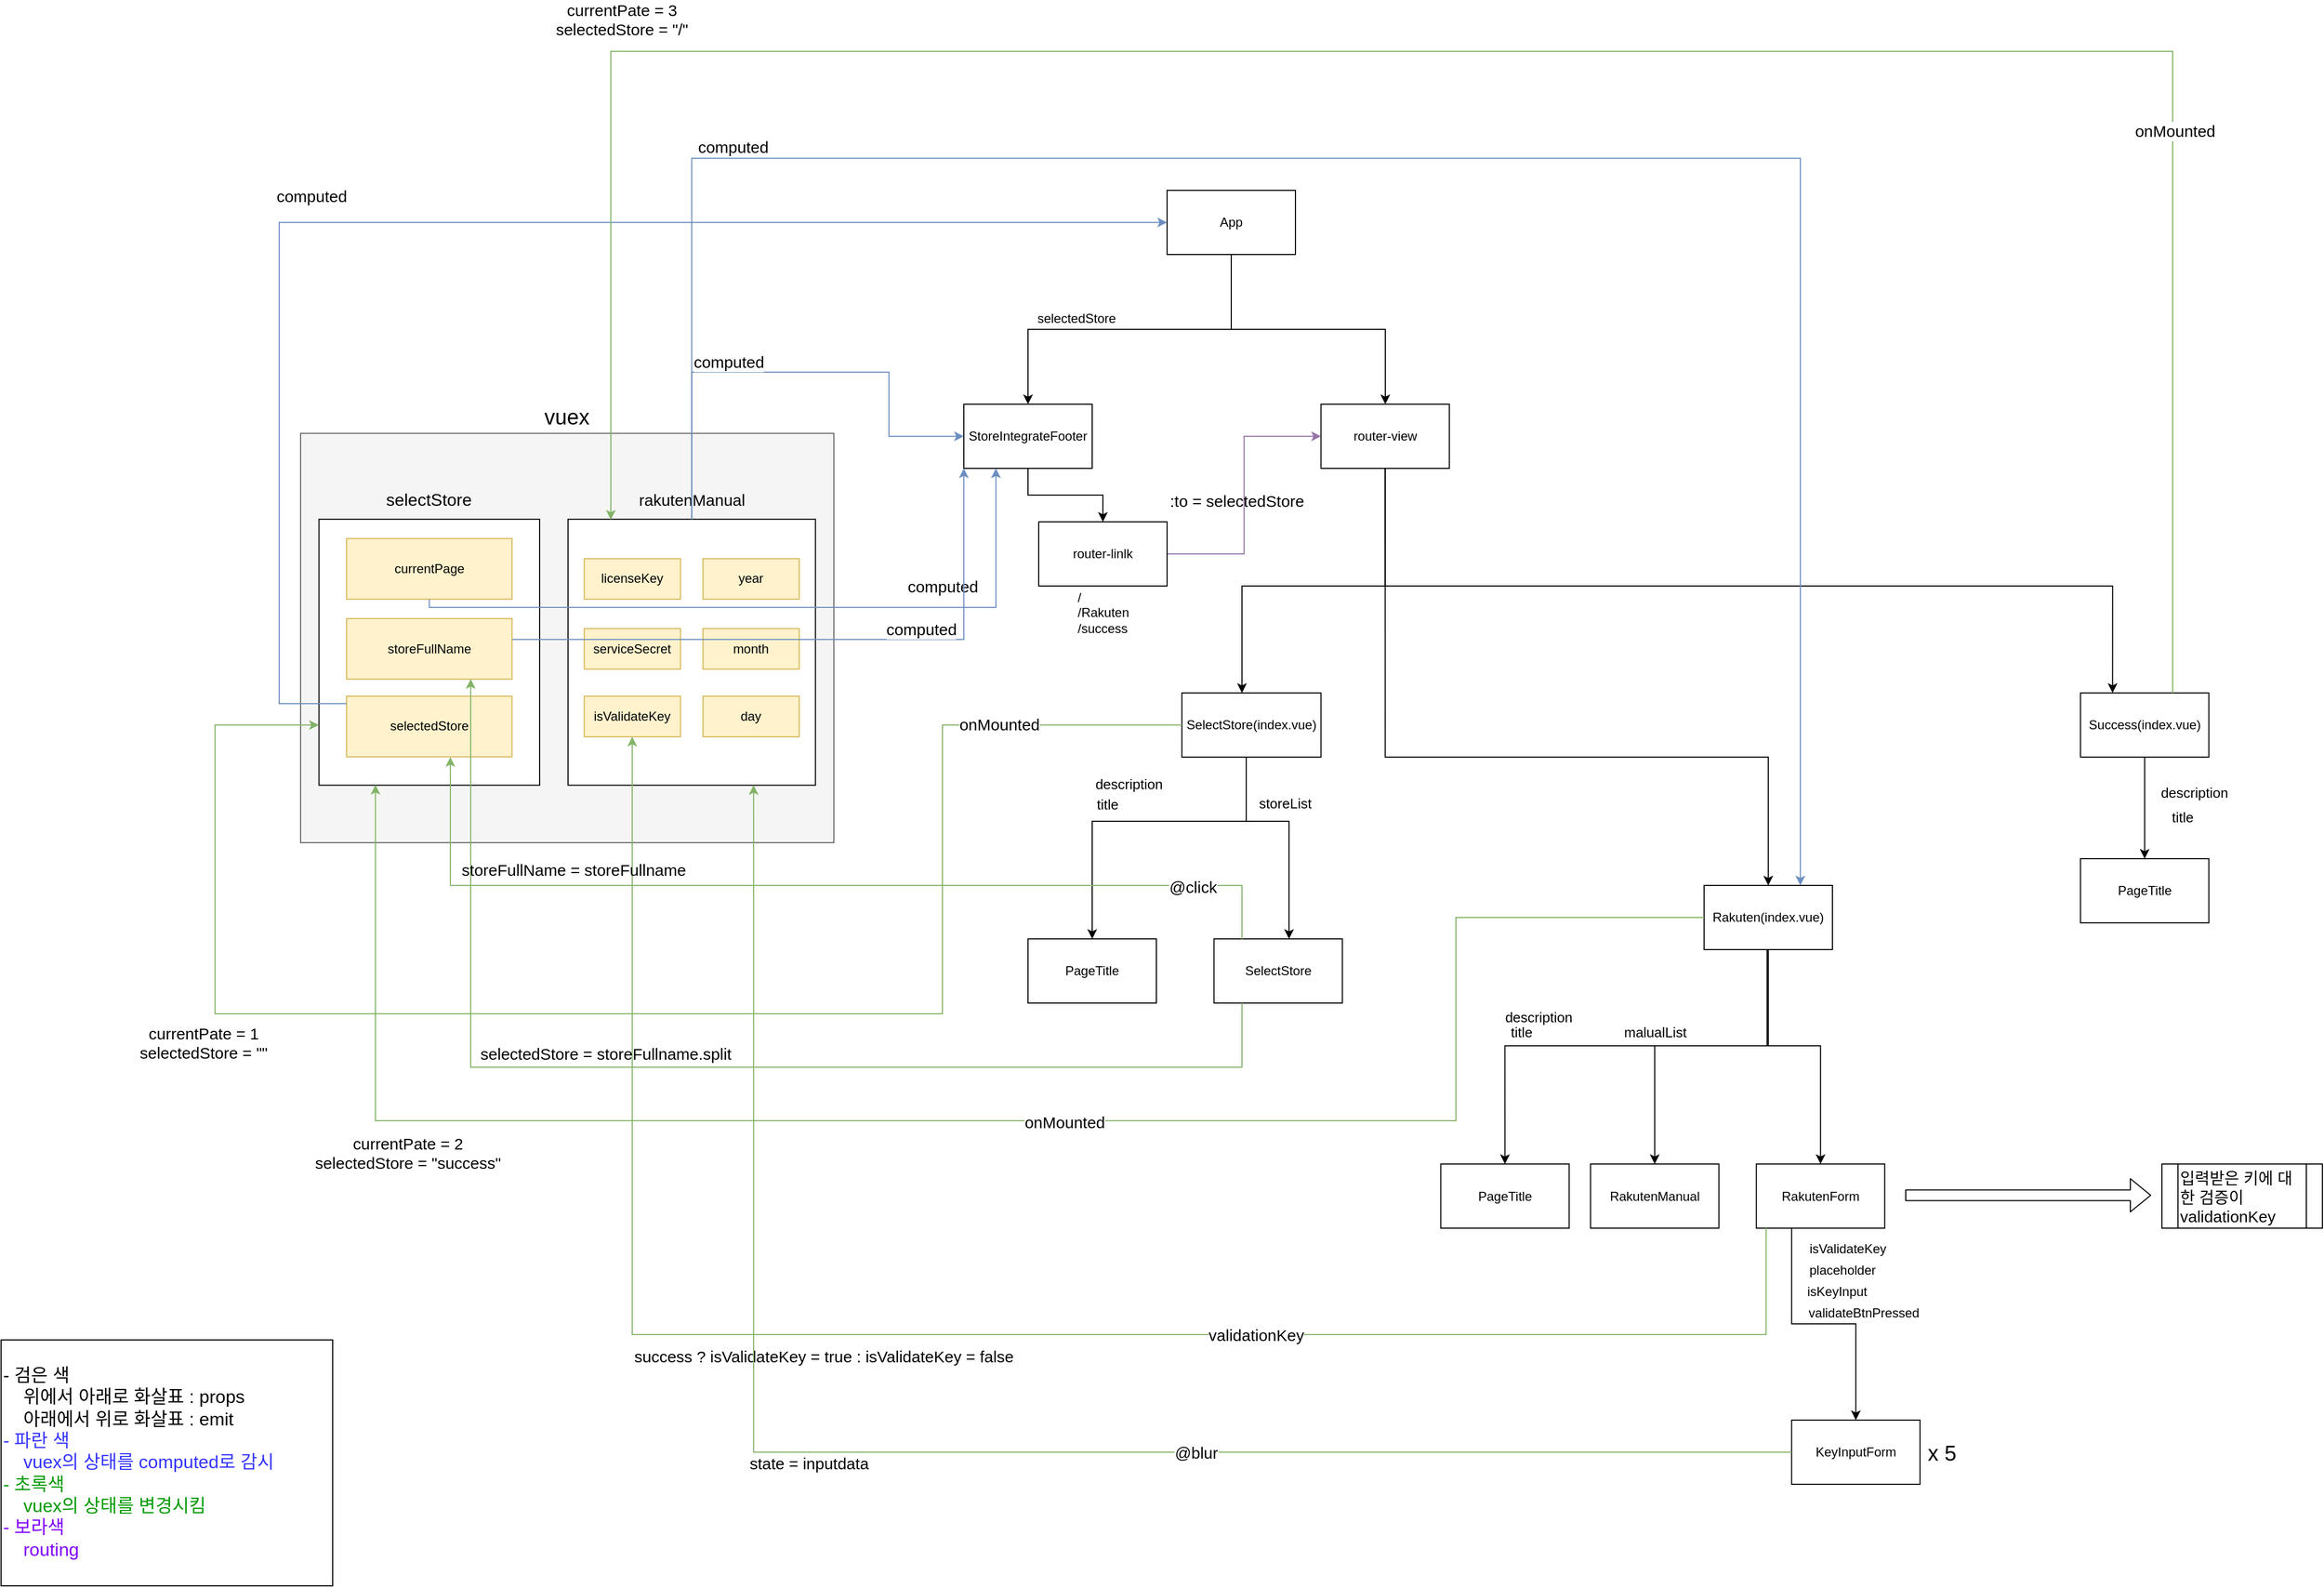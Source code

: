 <mxfile version="14.6.13" type="device"><diagram id="YAHBYl9Nz1TpL33ChTB4" name="페이지-1"><mxGraphModel dx="3321" dy="2719" grid="1" gridSize="10" guides="1" tooltips="1" connect="1" arrows="1" fold="1" page="1" pageScale="1" pageWidth="827" pageHeight="1169" math="0" shadow="0"><root><mxCell id="0"/><mxCell id="1" parent="0"/><mxCell id="d9KD2wCRnGLucuGuaQ41-19" style="edgeStyle=orthogonalEdgeStyle;rounded=0;orthogonalLoop=1;jettySize=auto;html=1;" parent="1" source="d9KD2wCRnGLucuGuaQ41-1" target="d9KD2wCRnGLucuGuaQ41-2" edge="1"><mxGeometry relative="1" as="geometry"><Array as="points"><mxPoint x="390" y="230"/><mxPoint x="200" y="230"/></Array></mxGeometry></mxCell><mxCell id="d9KD2wCRnGLucuGuaQ41-20" style="edgeStyle=orthogonalEdgeStyle;rounded=0;orthogonalLoop=1;jettySize=auto;html=1;" parent="1" source="d9KD2wCRnGLucuGuaQ41-1" target="d9KD2wCRnGLucuGuaQ41-3" edge="1"><mxGeometry relative="1" as="geometry"><Array as="points"><mxPoint x="390" y="230"/><mxPoint x="534" y="230"/></Array></mxGeometry></mxCell><mxCell id="d9KD2wCRnGLucuGuaQ41-1" value="App" style="rounded=0;whiteSpace=wrap;html=1;" parent="1" vertex="1"><mxGeometry x="330" y="100" width="120" height="60" as="geometry"/></mxCell><mxCell id="d9KD2wCRnGLucuGuaQ41-106" style="edgeStyle=orthogonalEdgeStyle;rounded=0;orthogonalLoop=1;jettySize=auto;html=1;entryX=0.5;entryY=0;entryDx=0;entryDy=0;fontColor=#000000;startArrow=none;startFill=0;endArrow=classic;endFill=1;" parent="1" source="d9KD2wCRnGLucuGuaQ41-2" target="d9KD2wCRnGLucuGuaQ41-103" edge="1"><mxGeometry relative="1" as="geometry"/></mxCell><mxCell id="d9KD2wCRnGLucuGuaQ41-2" value="StoreIntegrateFooter" style="rounded=0;whiteSpace=wrap;html=1;" parent="1" vertex="1"><mxGeometry x="140.0" y="300" width="120" height="60" as="geometry"/></mxCell><mxCell id="d9KD2wCRnGLucuGuaQ41-21" style="edgeStyle=orthogonalEdgeStyle;rounded=0;orthogonalLoop=1;jettySize=auto;html=1;" parent="1" source="d9KD2wCRnGLucuGuaQ41-3" target="d9KD2wCRnGLucuGuaQ41-4" edge="1"><mxGeometry relative="1" as="geometry"><Array as="points"><mxPoint x="534" y="470"/><mxPoint x="400" y="470"/></Array></mxGeometry></mxCell><mxCell id="d9KD2wCRnGLucuGuaQ41-22" style="edgeStyle=orthogonalEdgeStyle;rounded=0;orthogonalLoop=1;jettySize=auto;html=1;exitX=0.5;exitY=1;exitDx=0;exitDy=0;" parent="1" source="d9KD2wCRnGLucuGuaQ41-3" target="d9KD2wCRnGLucuGuaQ41-5" edge="1"><mxGeometry relative="1" as="geometry"><Array as="points"><mxPoint x="534" y="630"/><mxPoint x="892" y="630"/></Array><mxPoint x="493.847" y="540" as="sourcePoint"/></mxGeometry></mxCell><mxCell id="OSnhY0BWdfsjIlAb5Fah-9" style="edgeStyle=orthogonalEdgeStyle;rounded=0;orthogonalLoop=1;jettySize=auto;html=1;entryX=0.25;entryY=0;entryDx=0;entryDy=0;" edge="1" parent="1" source="d9KD2wCRnGLucuGuaQ41-3" target="d9KD2wCRnGLucuGuaQ41-6"><mxGeometry relative="1" as="geometry"><Array as="points"><mxPoint x="534" y="470"/><mxPoint x="1214" y="470"/></Array></mxGeometry></mxCell><mxCell id="d9KD2wCRnGLucuGuaQ41-3" value="router-view" style="rounded=0;whiteSpace=wrap;html=1;" parent="1" vertex="1"><mxGeometry x="473.85" y="300" width="120" height="60" as="geometry"/></mxCell><mxCell id="d9KD2wCRnGLucuGuaQ41-24" style="edgeStyle=orthogonalEdgeStyle;rounded=0;orthogonalLoop=1;jettySize=auto;html=1;" parent="1" source="d9KD2wCRnGLucuGuaQ41-4" target="d9KD2wCRnGLucuGuaQ41-7" edge="1"><mxGeometry relative="1" as="geometry"><Array as="points"><mxPoint x="404" y="690"/><mxPoint x="260" y="690"/></Array></mxGeometry></mxCell><mxCell id="d9KD2wCRnGLucuGuaQ41-59" value="&lt;font style=&quot;font-size: 13px&quot;&gt;title&lt;/font&gt;" style="edgeLabel;html=1;align=center;verticalAlign=middle;resizable=0;points=[];" parent="d9KD2wCRnGLucuGuaQ41-24" vertex="1" connectable="0"><mxGeometry x="0.537" y="-2" relative="1" as="geometry"><mxPoint x="16" y="-54" as="offset"/></mxGeometry></mxCell><mxCell id="d9KD2wCRnGLucuGuaQ41-25" style="edgeStyle=orthogonalEdgeStyle;rounded=0;orthogonalLoop=1;jettySize=auto;html=1;" parent="1" source="d9KD2wCRnGLucuGuaQ41-4" target="d9KD2wCRnGLucuGuaQ41-8" edge="1"><mxGeometry relative="1" as="geometry"><Array as="points"><mxPoint x="404" y="690"/><mxPoint x="444" y="690"/></Array></mxGeometry></mxCell><mxCell id="d9KD2wCRnGLucuGuaQ41-66" value="&lt;font style=&quot;font-size: 13px&quot;&gt;storeList&lt;/font&gt;" style="edgeLabel;html=1;align=center;verticalAlign=middle;resizable=0;points=[];" parent="d9KD2wCRnGLucuGuaQ41-25" vertex="1" connectable="0"><mxGeometry x="0.301" relative="1" as="geometry"><mxPoint x="-4" y="-54" as="offset"/></mxGeometry></mxCell><mxCell id="d9KD2wCRnGLucuGuaQ41-4" value="SelectStore(index.vue)" style="rounded=0;whiteSpace=wrap;html=1;" parent="1" vertex="1"><mxGeometry x="343.85" y="570" width="130" height="60" as="geometry"/></mxCell><mxCell id="d9KD2wCRnGLucuGuaQ41-26" style="edgeStyle=orthogonalEdgeStyle;rounded=0;orthogonalLoop=1;jettySize=auto;html=1;" parent="1" source="d9KD2wCRnGLucuGuaQ41-5" target="d9KD2wCRnGLucuGuaQ41-11" edge="1"><mxGeometry relative="1" as="geometry"><Array as="points"><mxPoint x="891.84" y="900"/><mxPoint x="785.84" y="900"/></Array></mxGeometry></mxCell><mxCell id="d9KD2wCRnGLucuGuaQ41-28" style="edgeStyle=orthogonalEdgeStyle;rounded=0;orthogonalLoop=1;jettySize=auto;html=1;" parent="1" target="d9KD2wCRnGLucuGuaQ41-12" edge="1"><mxGeometry relative="1" as="geometry"><mxPoint x="907.04" y="810" as="sourcePoint"/><Array as="points"><mxPoint x="890.84" y="810"/><mxPoint x="890.84" y="900"/><mxPoint x="940.84" y="900"/></Array></mxGeometry></mxCell><mxCell id="d9KD2wCRnGLucuGuaQ41-29" style="edgeStyle=orthogonalEdgeStyle;rounded=0;orthogonalLoop=1;jettySize=auto;html=1;entryX=0.5;entryY=0;entryDx=0;entryDy=0;" parent="1" source="d9KD2wCRnGLucuGuaQ41-5" target="d9KD2wCRnGLucuGuaQ41-10" edge="1"><mxGeometry relative="1" as="geometry"><Array as="points"><mxPoint x="891.84" y="900"/><mxPoint x="645.84" y="900"/></Array></mxGeometry></mxCell><mxCell id="d9KD2wCRnGLucuGuaQ41-5" value="Rakuten(index.vue)" style="rounded=0;whiteSpace=wrap;html=1;" parent="1" vertex="1"><mxGeometry x="831.99" y="750" width="120" height="60" as="geometry"/></mxCell><mxCell id="d9KD2wCRnGLucuGuaQ41-27" style="edgeStyle=orthogonalEdgeStyle;rounded=0;orthogonalLoop=1;jettySize=auto;html=1;" parent="1" source="d9KD2wCRnGLucuGuaQ41-6" target="d9KD2wCRnGLucuGuaQ41-9" edge="1"><mxGeometry relative="1" as="geometry"/></mxCell><mxCell id="d9KD2wCRnGLucuGuaQ41-6" value="Success(index.vue)" style="rounded=0;whiteSpace=wrap;html=1;" parent="1" vertex="1"><mxGeometry x="1183.85" y="570" width="120" height="60" as="geometry"/></mxCell><mxCell id="d9KD2wCRnGLucuGuaQ41-7" value="PageTitle" style="rounded=0;whiteSpace=wrap;html=1;" parent="1" vertex="1"><mxGeometry x="200" y="800" width="120" height="60" as="geometry"/></mxCell><mxCell id="d9KD2wCRnGLucuGuaQ41-8" value="SelectStore" style="rounded=0;whiteSpace=wrap;html=1;" parent="1" vertex="1"><mxGeometry x="373.85" y="800" width="120" height="60" as="geometry"/></mxCell><mxCell id="d9KD2wCRnGLucuGuaQ41-9" value="PageTitle" style="rounded=0;whiteSpace=wrap;html=1;" parent="1" vertex="1"><mxGeometry x="1183.85" y="725" width="120" height="60" as="geometry"/></mxCell><mxCell id="d9KD2wCRnGLucuGuaQ41-10" value="PageTitle" style="rounded=0;whiteSpace=wrap;html=1;" parent="1" vertex="1"><mxGeometry x="585.84" y="1010.5" width="120" height="60" as="geometry"/></mxCell><mxCell id="d9KD2wCRnGLucuGuaQ41-11" value="RakutenManual" style="rounded=0;whiteSpace=wrap;html=1;" parent="1" vertex="1"><mxGeometry x="725.84" y="1010.5" width="120" height="60" as="geometry"/></mxCell><mxCell id="d9KD2wCRnGLucuGuaQ41-30" style="edgeStyle=orthogonalEdgeStyle;rounded=0;orthogonalLoop=1;jettySize=auto;html=1;" parent="1" source="d9KD2wCRnGLucuGuaQ41-12" target="d9KD2wCRnGLucuGuaQ41-13" edge="1"><mxGeometry relative="1" as="geometry"><Array as="points"><mxPoint x="913.84" y="1160"/><mxPoint x="973.84" y="1160"/></Array></mxGeometry></mxCell><mxCell id="d9KD2wCRnGLucuGuaQ41-12" value="RakutenForm" style="rounded=0;whiteSpace=wrap;html=1;" parent="1" vertex="1"><mxGeometry x="880.84" y="1010.5" width="120" height="60" as="geometry"/></mxCell><mxCell id="d9KD2wCRnGLucuGuaQ41-13" value="KeyInputForm" style="rounded=0;whiteSpace=wrap;html=1;" parent="1" vertex="1"><mxGeometry x="913.84" y="1250" width="120" height="60" as="geometry"/></mxCell><mxCell id="d9KD2wCRnGLucuGuaQ41-14" value="&lt;font style=&quot;font-size: 20px&quot;&gt;x 5&lt;/font&gt;" style="text;html=1;align=center;verticalAlign=middle;resizable=0;points=[];autosize=1;strokeColor=none;" parent="1" vertex="1"><mxGeometry x="1033.84" y="1270" width="40" height="20" as="geometry"/></mxCell><mxCell id="d9KD2wCRnGLucuGuaQ41-36" value="" style="group" parent="1" vertex="1" connectable="0"><mxGeometry x="-480" y="280" width="510" height="430" as="geometry"/></mxCell><mxCell id="d9KD2wCRnGLucuGuaQ41-15" value="" style="rounded=0;whiteSpace=wrap;html=1;fillColor=#f5f5f5;strokeColor=#666666;fontColor=#333333;" parent="d9KD2wCRnGLucuGuaQ41-36" vertex="1"><mxGeometry y="47.253" width="498.482" height="382.747" as="geometry"/></mxCell><mxCell id="d9KD2wCRnGLucuGuaQ41-16" value="&lt;font style=&quot;font-size: 20px&quot;&gt;vuex&lt;/font&gt;" style="text;html=1;strokeColor=none;fillColor=none;align=center;verticalAlign=middle;whiteSpace=wrap;rounded=0;" parent="d9KD2wCRnGLucuGuaQ41-36" vertex="1"><mxGeometry x="166.159" y="14.177" width="166.167" height="33.077" as="geometry"/></mxCell><mxCell id="d9KD2wCRnGLucuGuaQ41-32" value="" style="rounded=0;whiteSpace=wrap;html=1;" parent="d9KD2wCRnGLucuGuaQ41-36" vertex="1"><mxGeometry x="17.189" y="127.582" width="206.269" height="248.701" as="geometry"/></mxCell><mxCell id="d9KD2wCRnGLucuGuaQ41-31" value="" style="rounded=0;whiteSpace=wrap;html=1;" parent="d9KD2wCRnGLucuGuaQ41-36" vertex="1"><mxGeometry x="250" y="127.584" width="231.29" height="248.704" as="geometry"/></mxCell><mxCell id="d9KD2wCRnGLucuGuaQ41-34" value="&lt;font style=&quot;font-size: 16px&quot;&gt;selectStore&lt;/font&gt;" style="text;html=1;strokeColor=none;fillColor=none;align=center;verticalAlign=middle;whiteSpace=wrap;rounded=0;" parent="d9KD2wCRnGLucuGuaQ41-36" vertex="1"><mxGeometry x="57.291" y="89.78" width="126.047" height="37.802" as="geometry"/></mxCell><mxCell id="d9KD2wCRnGLucuGuaQ41-35" value="&lt;font style=&quot;font-size: 15px&quot;&gt;rakutenManual&lt;/font&gt;" style="text;html=1;strokeColor=none;fillColor=none;align=center;verticalAlign=middle;whiteSpace=wrap;rounded=0;" parent="d9KD2wCRnGLucuGuaQ41-36" vertex="1"><mxGeometry x="279.704" y="89.78" width="171.89" height="37.802" as="geometry"/></mxCell><mxCell id="d9KD2wCRnGLucuGuaQ41-37" value="currentPage" style="rounded=0;whiteSpace=wrap;html=1;fillColor=#fff2cc;strokeColor=#d6b656;" parent="d9KD2wCRnGLucuGuaQ41-36" vertex="1"><mxGeometry x="42.973" y="145.648" width="154.701" height="56.703" as="geometry"/></mxCell><mxCell id="d9KD2wCRnGLucuGuaQ41-39" value="selectedStore" style="rounded=0;whiteSpace=wrap;html=1;fillColor=#fff2cc;strokeColor=#d6b656;" parent="d9KD2wCRnGLucuGuaQ41-36" vertex="1"><mxGeometry x="42.963" y="293.045" width="154.701" height="56.703" as="geometry"/></mxCell><mxCell id="d9KD2wCRnGLucuGuaQ41-40" value="licenseKey" style="rounded=0;whiteSpace=wrap;html=1;fillColor=#fff2cc;strokeColor=#d6b656;" parent="d9KD2wCRnGLucuGuaQ41-36" vertex="1"><mxGeometry x="265.15" y="164.412" width="90" height="37.941" as="geometry"/></mxCell><mxCell id="d9KD2wCRnGLucuGuaQ41-42" value="year" style="rounded=0;whiteSpace=wrap;html=1;fillColor=#fff2cc;strokeColor=#d6b656;" parent="d9KD2wCRnGLucuGuaQ41-36" vertex="1"><mxGeometry x="376.15" y="164.412" width="90" height="37.941" as="geometry"/></mxCell><mxCell id="d9KD2wCRnGLucuGuaQ41-41" value="serviceSecret" style="rounded=0;whiteSpace=wrap;html=1;fillColor=#fff2cc;strokeColor=#d6b656;" parent="d9KD2wCRnGLucuGuaQ41-36" vertex="1"><mxGeometry x="265.15" y="229.81" width="90" height="37.941" as="geometry"/></mxCell><mxCell id="d9KD2wCRnGLucuGuaQ41-43" value="month" style="rounded=0;whiteSpace=wrap;html=1;fillColor=#fff2cc;strokeColor=#d6b656;" parent="d9KD2wCRnGLucuGuaQ41-36" vertex="1"><mxGeometry x="376.15" y="229.81" width="90" height="37.941" as="geometry"/></mxCell><mxCell id="d9KD2wCRnGLucuGuaQ41-44" value="day" style="rounded=0;whiteSpace=wrap;html=1;fillColor=#fff2cc;strokeColor=#d6b656;" parent="d9KD2wCRnGLucuGuaQ41-36" vertex="1"><mxGeometry x="376.15" y="293.045" width="90" height="37.941" as="geometry"/></mxCell><mxCell id="d9KD2wCRnGLucuGuaQ41-46" value="isValidateKey" style="rounded=0;whiteSpace=wrap;html=1;fillColor=#fff2cc;strokeColor=#d6b656;" parent="d9KD2wCRnGLucuGuaQ41-36" vertex="1"><mxGeometry x="265.15" y="293.045" width="90" height="37.941" as="geometry"/></mxCell><mxCell id="OSnhY0BWdfsjIlAb5Fah-1" value="storeFullName" style="rounded=0;whiteSpace=wrap;html=1;fillColor=#fff2cc;strokeColor=#d6b656;" vertex="1" parent="d9KD2wCRnGLucuGuaQ41-36"><mxGeometry x="42.963" y="220.428" width="154.701" height="56.703" as="geometry"/></mxCell><mxCell id="d9KD2wCRnGLucuGuaQ41-51" style="edgeStyle=orthogonalEdgeStyle;rounded=0;orthogonalLoop=1;jettySize=auto;html=1;startArrow=classic;startFill=1;endArrow=none;endFill=0;fillColor=#dae8fc;strokeColor=#6c8ebf;" parent="1" source="d9KD2wCRnGLucuGuaQ41-1" edge="1"><mxGeometry relative="1" as="geometry"><Array as="points"><mxPoint x="-500" y="130"/><mxPoint x="-500" y="580"/><mxPoint x="-437" y="580"/></Array><mxPoint x="-437" y="580" as="targetPoint"/></mxGeometry></mxCell><mxCell id="d9KD2wCRnGLucuGuaQ41-52" value="&lt;font style=&quot;font-size: 15px&quot;&gt;computed&lt;/font&gt;" style="edgeLabel;html=1;align=center;verticalAlign=middle;resizable=0;points=[];" parent="d9KD2wCRnGLucuGuaQ41-51" vertex="1" connectable="0"><mxGeometry x="0.291" y="-3" relative="1" as="geometry"><mxPoint x="33" y="-62" as="offset"/></mxGeometry></mxCell><mxCell id="d9KD2wCRnGLucuGuaQ41-53" value="selectedStore" style="text;html=1;align=center;verticalAlign=middle;resizable=0;points=[];autosize=1;strokeColor=none;" parent="1" vertex="1"><mxGeometry x="200.0" y="210" width="90" height="20" as="geometry"/></mxCell><mxCell id="d9KD2wCRnGLucuGuaQ41-55" style="edgeStyle=orthogonalEdgeStyle;rounded=0;orthogonalLoop=1;jettySize=auto;html=1;entryX=0;entryY=0.5;entryDx=0;entryDy=0;fillColor=#dae8fc;strokeColor=#6c8ebf;" parent="1" source="d9KD2wCRnGLucuGuaQ41-31" target="d9KD2wCRnGLucuGuaQ41-2" edge="1"><mxGeometry relative="1" as="geometry"><Array as="points"><mxPoint x="-114" y="270"/><mxPoint x="70" y="270"/><mxPoint x="70" y="330"/></Array></mxGeometry></mxCell><mxCell id="d9KD2wCRnGLucuGuaQ41-56" value="&lt;font style=&quot;font-size: 15px&quot;&gt;computed&lt;/font&gt;" style="edgeLabel;html=1;align=center;verticalAlign=middle;resizable=0;points=[];" parent="d9KD2wCRnGLucuGuaQ41-55" vertex="1" connectable="0"><mxGeometry x="0.292" y="4" relative="1" as="geometry"><mxPoint x="-120" y="-6" as="offset"/></mxGeometry></mxCell><mxCell id="d9KD2wCRnGLucuGuaQ41-57" style="edgeStyle=orthogonalEdgeStyle;rounded=0;orthogonalLoop=1;jettySize=auto;html=1;startArrow=none;startFill=0;endArrow=classic;endFill=1;fillColor=#dae8fc;strokeColor=#6c8ebf;" parent="1" source="d9KD2wCRnGLucuGuaQ41-37" target="d9KD2wCRnGLucuGuaQ41-2" edge="1"><mxGeometry relative="1" as="geometry"><Array as="points"><mxPoint x="170" y="490"/></Array></mxGeometry></mxCell><mxCell id="d9KD2wCRnGLucuGuaQ41-58" value="&lt;font style=&quot;font-size: 15px&quot;&gt;computed&lt;/font&gt;" style="edgeLabel;html=1;align=center;verticalAlign=middle;resizable=0;points=[];" parent="1" vertex="1" connectable="0"><mxGeometry x="120.0" y="470" as="geometry"/></mxCell><mxCell id="d9KD2wCRnGLucuGuaQ41-60" value="&lt;font style=&quot;font-size: 13px&quot;&gt;description&lt;/font&gt;" style="text;html=1;align=center;verticalAlign=middle;resizable=0;points=[];autosize=1;strokeColor=none;" parent="1" vertex="1"><mxGeometry x="253.85" y="645" width="80" height="20" as="geometry"/></mxCell><mxCell id="d9KD2wCRnGLucuGuaQ41-67" value="&lt;font style=&quot;font-size: 13px&quot;&gt;title&lt;/font&gt;" style="edgeLabel;html=1;align=center;verticalAlign=middle;resizable=0;points=[];" parent="1" vertex="1" connectable="0"><mxGeometry x="676.99" y="930.0" as="geometry"><mxPoint x="-16" y="-43" as="offset"/></mxGeometry></mxCell><mxCell id="d9KD2wCRnGLucuGuaQ41-68" value="&lt;font style=&quot;font-size: 13px&quot;&gt;description&lt;/font&gt;" style="text;html=1;align=center;verticalAlign=middle;resizable=0;points=[];autosize=1;strokeColor=none;" parent="1" vertex="1"><mxGeometry x="636.99" y="863.1" width="80" height="20" as="geometry"/></mxCell><mxCell id="d9KD2wCRnGLucuGuaQ41-69" value="&lt;font style=&quot;font-size: 13px&quot;&gt;title&lt;/font&gt;" style="edgeLabel;html=1;align=center;verticalAlign=middle;resizable=0;points=[];" parent="1" vertex="1" connectable="0"><mxGeometry x="1273.85" y="683.1" as="geometry"><mxPoint x="5" y="3" as="offset"/></mxGeometry></mxCell><mxCell id="d9KD2wCRnGLucuGuaQ41-70" value="&lt;font style=&quot;font-size: 13px&quot;&gt;description&lt;/font&gt;" style="text;html=1;align=center;verticalAlign=middle;resizable=0;points=[];autosize=1;strokeColor=none;" parent="1" vertex="1"><mxGeometry x="1250" y="653" width="80" height="20" as="geometry"/></mxCell><mxCell id="d9KD2wCRnGLucuGuaQ41-71" style="edgeStyle=orthogonalEdgeStyle;rounded=0;orthogonalLoop=1;jettySize=auto;html=1;startArrow=none;startFill=0;endArrow=classic;endFill=1;fillColor=#d5e8d4;strokeColor=#82b366;" parent="1" source="d9KD2wCRnGLucuGuaQ41-4" edge="1"><mxGeometry relative="1" as="geometry"><mxPoint x="-463" y="600" as="targetPoint"/><Array as="points"><mxPoint x="120" y="600"/><mxPoint x="120" y="870"/><mxPoint x="-560" y="870"/><mxPoint x="-560" y="600"/></Array></mxGeometry></mxCell><mxCell id="d9KD2wCRnGLucuGuaQ41-72" value="&lt;font style=&quot;font-size: 15px&quot;&gt;currentPate = 1&lt;br&gt;selectedStore = &quot;&quot;&lt;/font&gt;" style="edgeLabel;html=1;align=center;verticalAlign=middle;resizable=0;points=[];" parent="d9KD2wCRnGLucuGuaQ41-71" vertex="1" connectable="0"><mxGeometry x="0.451" y="2" relative="1" as="geometry"><mxPoint x="-67" y="25" as="offset"/></mxGeometry></mxCell><mxCell id="d9KD2wCRnGLucuGuaQ41-73" style="edgeStyle=orthogonalEdgeStyle;rounded=0;orthogonalLoop=1;jettySize=auto;html=1;startArrow=none;startFill=0;endArrow=classic;endFill=1;fillColor=#d5e8d4;strokeColor=#82b366;" parent="1" source="d9KD2wCRnGLucuGuaQ41-5" edge="1"><mxGeometry relative="1" as="geometry"><mxPoint x="-410" y="656" as="targetPoint"/><Array as="points"><mxPoint x="600" y="780"/><mxPoint x="600" y="970"/><mxPoint x="-410" y="970"/></Array></mxGeometry></mxCell><mxCell id="d9KD2wCRnGLucuGuaQ41-90" value="&lt;font style=&quot;font-size: 15px&quot;&gt;onMounted&lt;/font&gt;" style="edgeLabel;html=1;align=center;verticalAlign=middle;resizable=0;points=[];" parent="d9KD2wCRnGLucuGuaQ41-73" vertex="1" connectable="0"><mxGeometry x="-0.097" y="1" relative="1" as="geometry"><mxPoint as="offset"/></mxGeometry></mxCell><mxCell id="d9KD2wCRnGLucuGuaQ41-77" value="&lt;font style=&quot;font-size: 15px&quot;&gt;currentPate = 2&lt;br&gt;selectedStore = &quot;success&quot;&lt;/font&gt;" style="edgeLabel;html=1;align=center;verticalAlign=middle;resizable=0;points=[];" parent="1" vertex="1" connectable="0"><mxGeometry x="-380" y="1000" as="geometry"/></mxCell><mxCell id="d9KD2wCRnGLucuGuaQ41-78" value="&lt;font style=&quot;font-size: 13px&quot;&gt;malualList&lt;/font&gt;" style="text;html=1;align=center;verticalAlign=middle;resizable=0;points=[];autosize=1;strokeColor=none;" parent="1" vertex="1"><mxGeometry x="750.84" y="876.9" width="70" height="20" as="geometry"/></mxCell><mxCell id="d9KD2wCRnGLucuGuaQ41-81" value="placeholder" style="text;html=1;align=center;verticalAlign=middle;resizable=0;points=[];autosize=1;strokeColor=none;" parent="1" vertex="1"><mxGeometry x="920.84" y="1100" width="80" height="20" as="geometry"/></mxCell><mxCell id="d9KD2wCRnGLucuGuaQ41-82" value="isKeyInput" style="text;html=1;align=center;verticalAlign=middle;resizable=0;points=[];autosize=1;strokeColor=none;" parent="1" vertex="1"><mxGeometry x="920.84" y="1120" width="70" height="20" as="geometry"/></mxCell><mxCell id="d9KD2wCRnGLucuGuaQ41-86" style="edgeStyle=orthogonalEdgeStyle;rounded=0;orthogonalLoop=1;jettySize=auto;html=1;startArrow=none;startFill=0;endArrow=classic;endFill=1;fillColor=#dae8fc;strokeColor=#6c8ebf;entryX=0.75;entryY=0;entryDx=0;entryDy=0;" parent="1" source="d9KD2wCRnGLucuGuaQ41-31" edge="1" target="d9KD2wCRnGLucuGuaQ41-5"><mxGeometry relative="1" as="geometry"><mxPoint x="1020" y="830" as="targetPoint"/><Array as="points"><mxPoint x="-114" y="70"/><mxPoint x="922" y="70"/></Array></mxGeometry></mxCell><mxCell id="d9KD2wCRnGLucuGuaQ41-87" value="&lt;font style=&quot;font-size: 15px&quot;&gt;computed&lt;/font&gt;" style="edgeLabel;html=1;align=center;verticalAlign=middle;resizable=0;points=[];" parent="1" vertex="1" connectable="0"><mxGeometry x="-90.004" y="120" as="geometry"><mxPoint x="14" y="-61" as="offset"/></mxGeometry></mxCell><mxCell id="d9KD2wCRnGLucuGuaQ41-91" value="&lt;font style=&quot;font-size: 15px&quot;&gt;onMounted&lt;/font&gt;" style="edgeLabel;html=1;align=center;verticalAlign=middle;resizable=0;points=[];" parent="1" vertex="1" connectable="0"><mxGeometry x="500.0" y="560" as="geometry"><mxPoint x="-327" y="39" as="offset"/></mxGeometry></mxCell><mxCell id="d9KD2wCRnGLucuGuaQ41-92" style="edgeStyle=orthogonalEdgeStyle;rounded=0;orthogonalLoop=1;jettySize=auto;html=1;startArrow=none;startFill=0;endArrow=classic;endFill=1;fillColor=#d5e8d4;strokeColor=#82b366;" parent="1" source="d9KD2wCRnGLucuGuaQ41-12" target="d9KD2wCRnGLucuGuaQ41-46" edge="1"><mxGeometry relative="1" as="geometry"><Array as="points"><mxPoint x="890" y="1170"/><mxPoint x="-170" y="1170"/></Array></mxGeometry></mxCell><mxCell id="d9KD2wCRnGLucuGuaQ41-94" value="&lt;font style=&quot;font-size: 15px&quot;&gt;validationKey&lt;/font&gt;" style="edgeLabel;html=1;align=center;verticalAlign=middle;resizable=0;points=[];" parent="d9KD2wCRnGLucuGuaQ41-92" vertex="1" connectable="0"><mxGeometry x="-0.273" relative="1" as="geometry"><mxPoint x="48" as="offset"/></mxGeometry></mxCell><mxCell id="d9KD2wCRnGLucuGuaQ41-95" value="&lt;font style=&quot;font-size: 15px&quot;&gt;success ? isValidateKey = true : isValidateKey = false&lt;br&gt;&lt;/font&gt;" style="text;html=1;align=left;verticalAlign=middle;resizable=0;points=[];autosize=1;strokeColor=none;" parent="1" vertex="1"><mxGeometry x="-170" y="1180" width="370" height="20" as="geometry"/></mxCell><mxCell id="d9KD2wCRnGLucuGuaQ41-97" value="&lt;font style=&quot;font-size: 17px&quot;&gt;- 검은 색&lt;br&gt;&amp;nbsp; &amp;nbsp; 위에서 아래로 화살표 : props&lt;br&gt;&amp;nbsp; &amp;nbsp; 아래에서 위로 화살표 : emit&lt;br&gt;&lt;font color=&quot;#3333ff&quot; style=&quot;font-size: 17px&quot;&gt;- 파란 색&lt;br&gt;&amp;nbsp; &amp;nbsp; vuex의 상태를 computed로 감시&lt;/font&gt;&lt;br&gt;&lt;font color=&quot;#009900&quot; style=&quot;font-size: 17px&quot;&gt;- 초록색&lt;/font&gt;&lt;br&gt;&lt;font color=&quot;#009900&quot; style=&quot;font-size: 17px&quot;&gt;&amp;nbsp; &amp;nbsp; vuex의 상태를 변경시킴&lt;/font&gt;&lt;br&gt;&lt;font color=&quot;#7f00ff&quot; style=&quot;font-size: 17px&quot;&gt;- 보라색&lt;br&gt;&amp;nbsp; &amp;nbsp; routing&lt;/font&gt;&lt;br&gt;&lt;/font&gt;" style="rounded=0;whiteSpace=wrap;html=1;align=left;" parent="1" vertex="1"><mxGeometry x="-760" y="1175" width="310" height="230" as="geometry"/></mxCell><mxCell id="d9KD2wCRnGLucuGuaQ41-99" style="edgeStyle=orthogonalEdgeStyle;rounded=0;orthogonalLoop=1;jettySize=auto;html=1;entryX=0.75;entryY=1;entryDx=0;entryDy=0;startArrow=none;startFill=0;endArrow=classic;endFill=1;fillColor=#d5e8d4;strokeColor=#82b366;" parent="1" source="d9KD2wCRnGLucuGuaQ41-13" target="d9KD2wCRnGLucuGuaQ41-31" edge="1"><mxGeometry relative="1" as="geometry"/></mxCell><mxCell id="d9KD2wCRnGLucuGuaQ41-100" value="&lt;font style=&quot;font-size: 15px&quot;&gt;@blur&lt;/font&gt;" style="edgeLabel;html=1;align=center;verticalAlign=middle;resizable=0;points=[];fontColor=#000000;" parent="d9KD2wCRnGLucuGuaQ41-99" vertex="1" connectable="0"><mxGeometry x="-0.141" y="-3" relative="1" as="geometry"><mxPoint x="127" y="3" as="offset"/></mxGeometry></mxCell><mxCell id="d9KD2wCRnGLucuGuaQ41-101" value="&lt;font style=&quot;font-size: 15px&quot;&gt;state = inputdata&lt;/font&gt;" style="text;html=1;align=center;verticalAlign=middle;resizable=0;points=[];autosize=1;strokeColor=none;fontColor=#000000;" parent="1" vertex="1"><mxGeometry x="-70" y="1280" width="130" height="20" as="geometry"/></mxCell><mxCell id="d9KD2wCRnGLucuGuaQ41-109" style="edgeStyle=orthogonalEdgeStyle;rounded=0;orthogonalLoop=1;jettySize=auto;html=1;entryX=0;entryY=0.5;entryDx=0;entryDy=0;fontColor=#000000;startArrow=none;startFill=0;endArrow=classic;endFill=1;fillColor=#e1d5e7;strokeColor=#9673a6;" parent="1" source="d9KD2wCRnGLucuGuaQ41-103" target="d9KD2wCRnGLucuGuaQ41-3" edge="1"><mxGeometry relative="1" as="geometry"/></mxCell><mxCell id="d9KD2wCRnGLucuGuaQ41-103" value="router-linlk" style="rounded=0;whiteSpace=wrap;html=1;fontColor=#000000;align=center;" parent="1" vertex="1"><mxGeometry x="210.0" y="410" width="120" height="60" as="geometry"/></mxCell><mxCell id="d9KD2wCRnGLucuGuaQ41-107" value="&lt;div style=&quot;text-align: left&quot;&gt;&lt;span&gt;/&lt;/span&gt;&lt;/div&gt;&lt;div style=&quot;text-align: left&quot;&gt;&lt;span&gt;/Rakuten&lt;/span&gt;&lt;/div&gt;&lt;div style=&quot;text-align: left&quot;&gt;&lt;span&gt;/success&lt;/span&gt;&lt;/div&gt;" style="text;html=1;align=center;verticalAlign=middle;resizable=0;points=[];autosize=1;strokeColor=none;fontColor=#000000;" parent="1" vertex="1"><mxGeometry x="240" y="470" width="60" height="50" as="geometry"/></mxCell><mxCell id="d9KD2wCRnGLucuGuaQ41-110" style="edgeStyle=orthogonalEdgeStyle;rounded=0;orthogonalLoop=1;jettySize=auto;html=1;fontColor=#000000;startArrow=none;startFill=0;endArrow=classic;endFill=1;fillColor=#d5e8d4;strokeColor=#82b366;" parent="1" source="d9KD2wCRnGLucuGuaQ41-6" edge="1"><mxGeometry relative="1" as="geometry"><mxPoint x="-190" y="408" as="targetPoint"/><Array as="points"><mxPoint x="1270" y="-30"/><mxPoint x="-190" y="-30"/></Array></mxGeometry></mxCell><mxCell id="d9KD2wCRnGLucuGuaQ41-112" value="&lt;font style=&quot;font-size: 15px&quot;&gt;onMounted&lt;/font&gt;" style="edgeLabel;html=1;align=center;verticalAlign=middle;resizable=0;points=[];fontColor=#000000;" parent="d9KD2wCRnGLucuGuaQ41-110" vertex="1" connectable="0"><mxGeometry x="-0.579" y="-2" relative="1" as="geometry"><mxPoint as="offset"/></mxGeometry></mxCell><mxCell id="d9KD2wCRnGLucuGuaQ41-113" value="&lt;font style=&quot;font-size: 15px&quot;&gt;currentPate = 3&lt;br&gt;selectedStore = &quot;/&quot;&lt;/font&gt;" style="edgeLabel;html=1;align=center;verticalAlign=middle;resizable=0;points=[];" parent="1" vertex="1" connectable="0"><mxGeometry x="-180.001" y="-60.0" as="geometry"/></mxCell><mxCell id="d9KD2wCRnGLucuGuaQ41-114" value="&lt;font style=&quot;font-size: 15px&quot;&gt;:to = selectedStore&lt;/font&gt;" style="text;html=1;align=center;verticalAlign=middle;resizable=0;points=[];autosize=1;strokeColor=none;" parent="1" vertex="1"><mxGeometry x="325" y="380" width="140" height="20" as="geometry"/></mxCell><mxCell id="d9KD2wCRnGLucuGuaQ41-117" style="edgeStyle=orthogonalEdgeStyle;rounded=0;orthogonalLoop=1;jettySize=auto;html=1;fontColor=#000000;startArrow=none;startFill=0;endArrow=classic;endFill=1;fillColor=#d5e8d4;strokeColor=#82b366;" parent="1" source="d9KD2wCRnGLucuGuaQ41-8" edge="1"><mxGeometry relative="1" as="geometry"><mxPoint x="-340" y="630" as="targetPoint"/><Array as="points"><mxPoint x="400" y="750"/><mxPoint x="-340" y="750"/></Array></mxGeometry></mxCell><mxCell id="d9KD2wCRnGLucuGuaQ41-118" value="&lt;font style=&quot;font-size: 15px&quot;&gt;@click&lt;/font&gt;" style="edgeLabel;html=1;align=center;verticalAlign=middle;resizable=0;points=[];fontColor=#000000;" parent="d9KD2wCRnGLucuGuaQ41-117" vertex="1" connectable="0"><mxGeometry x="-0.789" y="1" relative="1" as="geometry"><mxPoint as="offset"/></mxGeometry></mxCell><mxCell id="d9KD2wCRnGLucuGuaQ41-119" value="&lt;font style=&quot;font-size: 15px&quot;&gt;selectedStore =&amp;nbsp;&lt;/font&gt;&lt;span style=&quot;font-size: 15px&quot;&gt;storeFullname.split&lt;/span&gt;" style="text;html=1;align=center;verticalAlign=middle;resizable=0;points=[];autosize=1;strokeColor=none;fontColor=#000000;" parent="1" vertex="1"><mxGeometry x="-320" y="896.9" width="250" height="20" as="geometry"/></mxCell><mxCell id="d9KD2wCRnGLucuGuaQ41-121" value="" style="shape=flexArrow;endArrow=classic;html=1;fontColor=#000000;" parent="1" edge="1"><mxGeometry width="50" height="50" relative="1" as="geometry"><mxPoint x="1020.0" y="1039.79" as="sourcePoint"/><mxPoint x="1250" y="1039.79" as="targetPoint"/></mxGeometry></mxCell><mxCell id="d9KD2wCRnGLucuGuaQ41-122" value="&lt;font style=&quot;font-size: 15px&quot;&gt;입력받은 키에 대한 검증이 validationKey&lt;/font&gt;" style="shape=process;whiteSpace=wrap;html=1;backgroundOutline=1;fontColor=#000000;align=left;" parent="1" vertex="1"><mxGeometry x="1260" y="1010.5" width="150" height="60" as="geometry"/></mxCell><mxCell id="OSnhY0BWdfsjIlAb5Fah-2" style="edgeStyle=orthogonalEdgeStyle;rounded=0;orthogonalLoop=1;jettySize=auto;html=1;entryX=0;entryY=1;entryDx=0;entryDy=0;fillColor=#dae8fc;strokeColor=#6c8ebf;" edge="1" parent="1" source="OSnhY0BWdfsjIlAb5Fah-1" target="d9KD2wCRnGLucuGuaQ41-2"><mxGeometry relative="1" as="geometry"><Array as="points"><mxPoint x="140" y="520"/></Array></mxGeometry></mxCell><mxCell id="OSnhY0BWdfsjIlAb5Fah-3" value="&lt;font style=&quot;font-size: 15px&quot;&gt;computed&lt;/font&gt;" style="edgeLabel;html=1;align=center;verticalAlign=middle;resizable=0;points=[];" vertex="1" connectable="0" parent="1"><mxGeometry x="100.0" y="510" as="geometry"/></mxCell><mxCell id="OSnhY0BWdfsjIlAb5Fah-4" style="edgeStyle=orthogonalEdgeStyle;rounded=0;orthogonalLoop=1;jettySize=auto;html=1;fillColor=#d5e8d4;strokeColor=#82b366;" edge="1" parent="1" source="d9KD2wCRnGLucuGuaQ41-8"><mxGeometry relative="1" as="geometry"><mxPoint x="-321" y="557" as="targetPoint"/><Array as="points"><mxPoint x="400" y="920"/><mxPoint x="-321" y="920"/></Array></mxGeometry></mxCell><mxCell id="OSnhY0BWdfsjIlAb5Fah-5" value="&lt;font style=&quot;font-size: 15px&quot;&gt;storeFullName = storeFullname&lt;/font&gt;" style="text;html=1;align=center;verticalAlign=middle;resizable=0;points=[];autosize=1;strokeColor=none;fontColor=#000000;" vertex="1" parent="1"><mxGeometry x="-340" y="725" width="230" height="20" as="geometry"/></mxCell><mxCell id="OSnhY0BWdfsjIlAb5Fah-6" value="isValidateKey" style="text;html=1;align=center;verticalAlign=middle;resizable=0;points=[];autosize=1;strokeColor=none;" vertex="1" parent="1"><mxGeometry x="920.84" y="1080" width="90" height="20" as="geometry"/></mxCell><mxCell id="OSnhY0BWdfsjIlAb5Fah-7" value="validateBtnPressed" style="text;html=1;align=center;verticalAlign=middle;resizable=0;points=[];autosize=1;strokeColor=none;" vertex="1" parent="1"><mxGeometry x="920.84" y="1140" width="120" height="20" as="geometry"/></mxCell></root></mxGraphModel></diagram></mxfile>